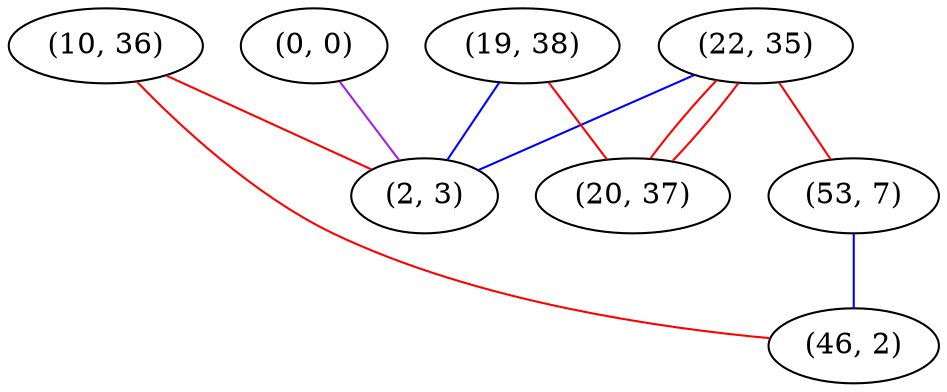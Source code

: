 graph "" {
"(22, 35)";
"(53, 7)";
"(10, 36)";
"(19, 38)";
"(0, 0)";
"(2, 3)";
"(20, 37)";
"(46, 2)";
"(22, 35)" -- "(20, 37)"  [color=red, key=0, weight=1];
"(22, 35)" -- "(20, 37)"  [color=red, key=1, weight=1];
"(22, 35)" -- "(53, 7)"  [color=red, key=0, weight=1];
"(22, 35)" -- "(2, 3)"  [color=blue, key=0, weight=3];
"(53, 7)" -- "(46, 2)"  [color=blue, key=0, weight=3];
"(10, 36)" -- "(46, 2)"  [color=red, key=0, weight=1];
"(10, 36)" -- "(2, 3)"  [color=red, key=0, weight=1];
"(19, 38)" -- "(20, 37)"  [color=red, key=0, weight=1];
"(19, 38)" -- "(2, 3)"  [color=blue, key=0, weight=3];
"(0, 0)" -- "(2, 3)"  [color=purple, key=0, weight=4];
}
